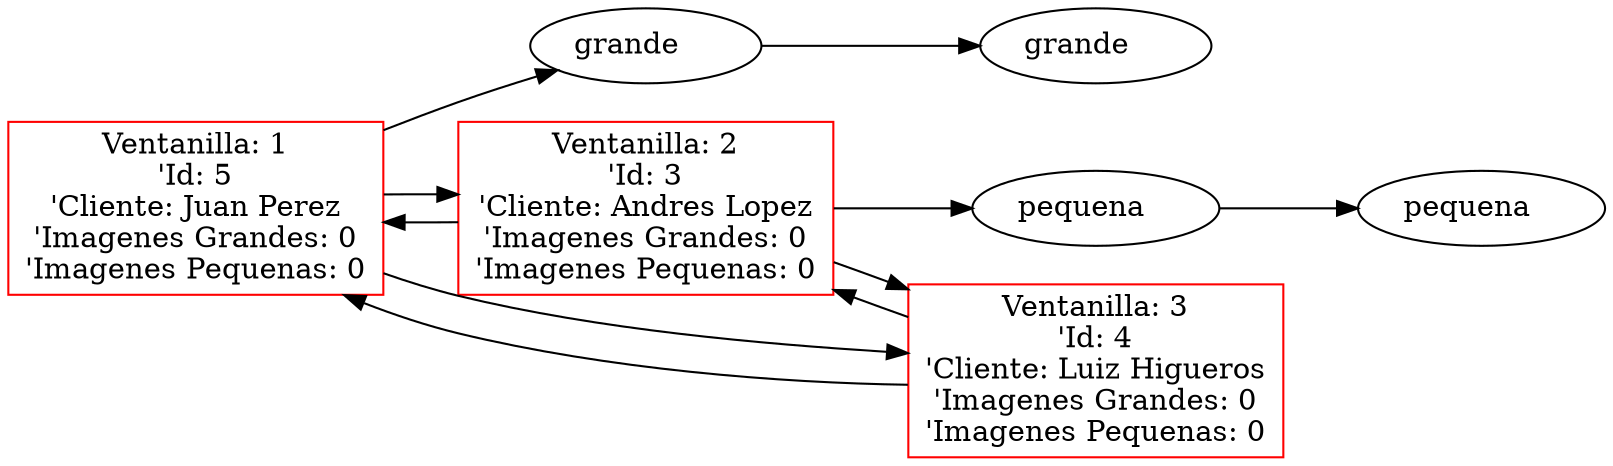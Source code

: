  digraph G {
 rankdir=LR;
 node0 [label="Ventanilla: 1\n'Id: 5\n'Cliente: Juan Perez\n'Imagenes Grandes: 0\n'Imagenes Pequenas: 0", color="red", shape="rectangle"];
 element00 [label="grande    ", shape="ellipse"];
 node0 -> element00 [dir="forward"];
 element00 -> element01 [dir="forward"];
 element01 [label="grande    ", shape="ellipse"];
 node1 [label="Ventanilla: 2\n'Id: 3\n'Cliente: Andres Lopez\n'Imagenes Grandes: 0\n'Imagenes Pequenas: 0", color="red", shape="rectangle"];
 element10 [label="pequena   ", shape="ellipse"];
 node1 -> element10 [dir="forward"];
 element10 -> element11 [dir="forward"];
 element11 [label="pequena   ", shape="ellipse"];
 node0 -> node1 [dir="back"];
 node0 -> node1 [dir="forward"];
 node2 [label="Ventanilla: 3\n'Id: 4\n'Cliente: Luiz Higueros\n'Imagenes Grandes: 0\n'Imagenes Pequenas: 0", color="red", shape="rectangle"];
 node1 -> node2 [dir="back"];
 node1 -> node2 [dir="forward"];
 node2 -> node0 [dir="forward"];
 node2 -> node0 [dir="back"];
 }
